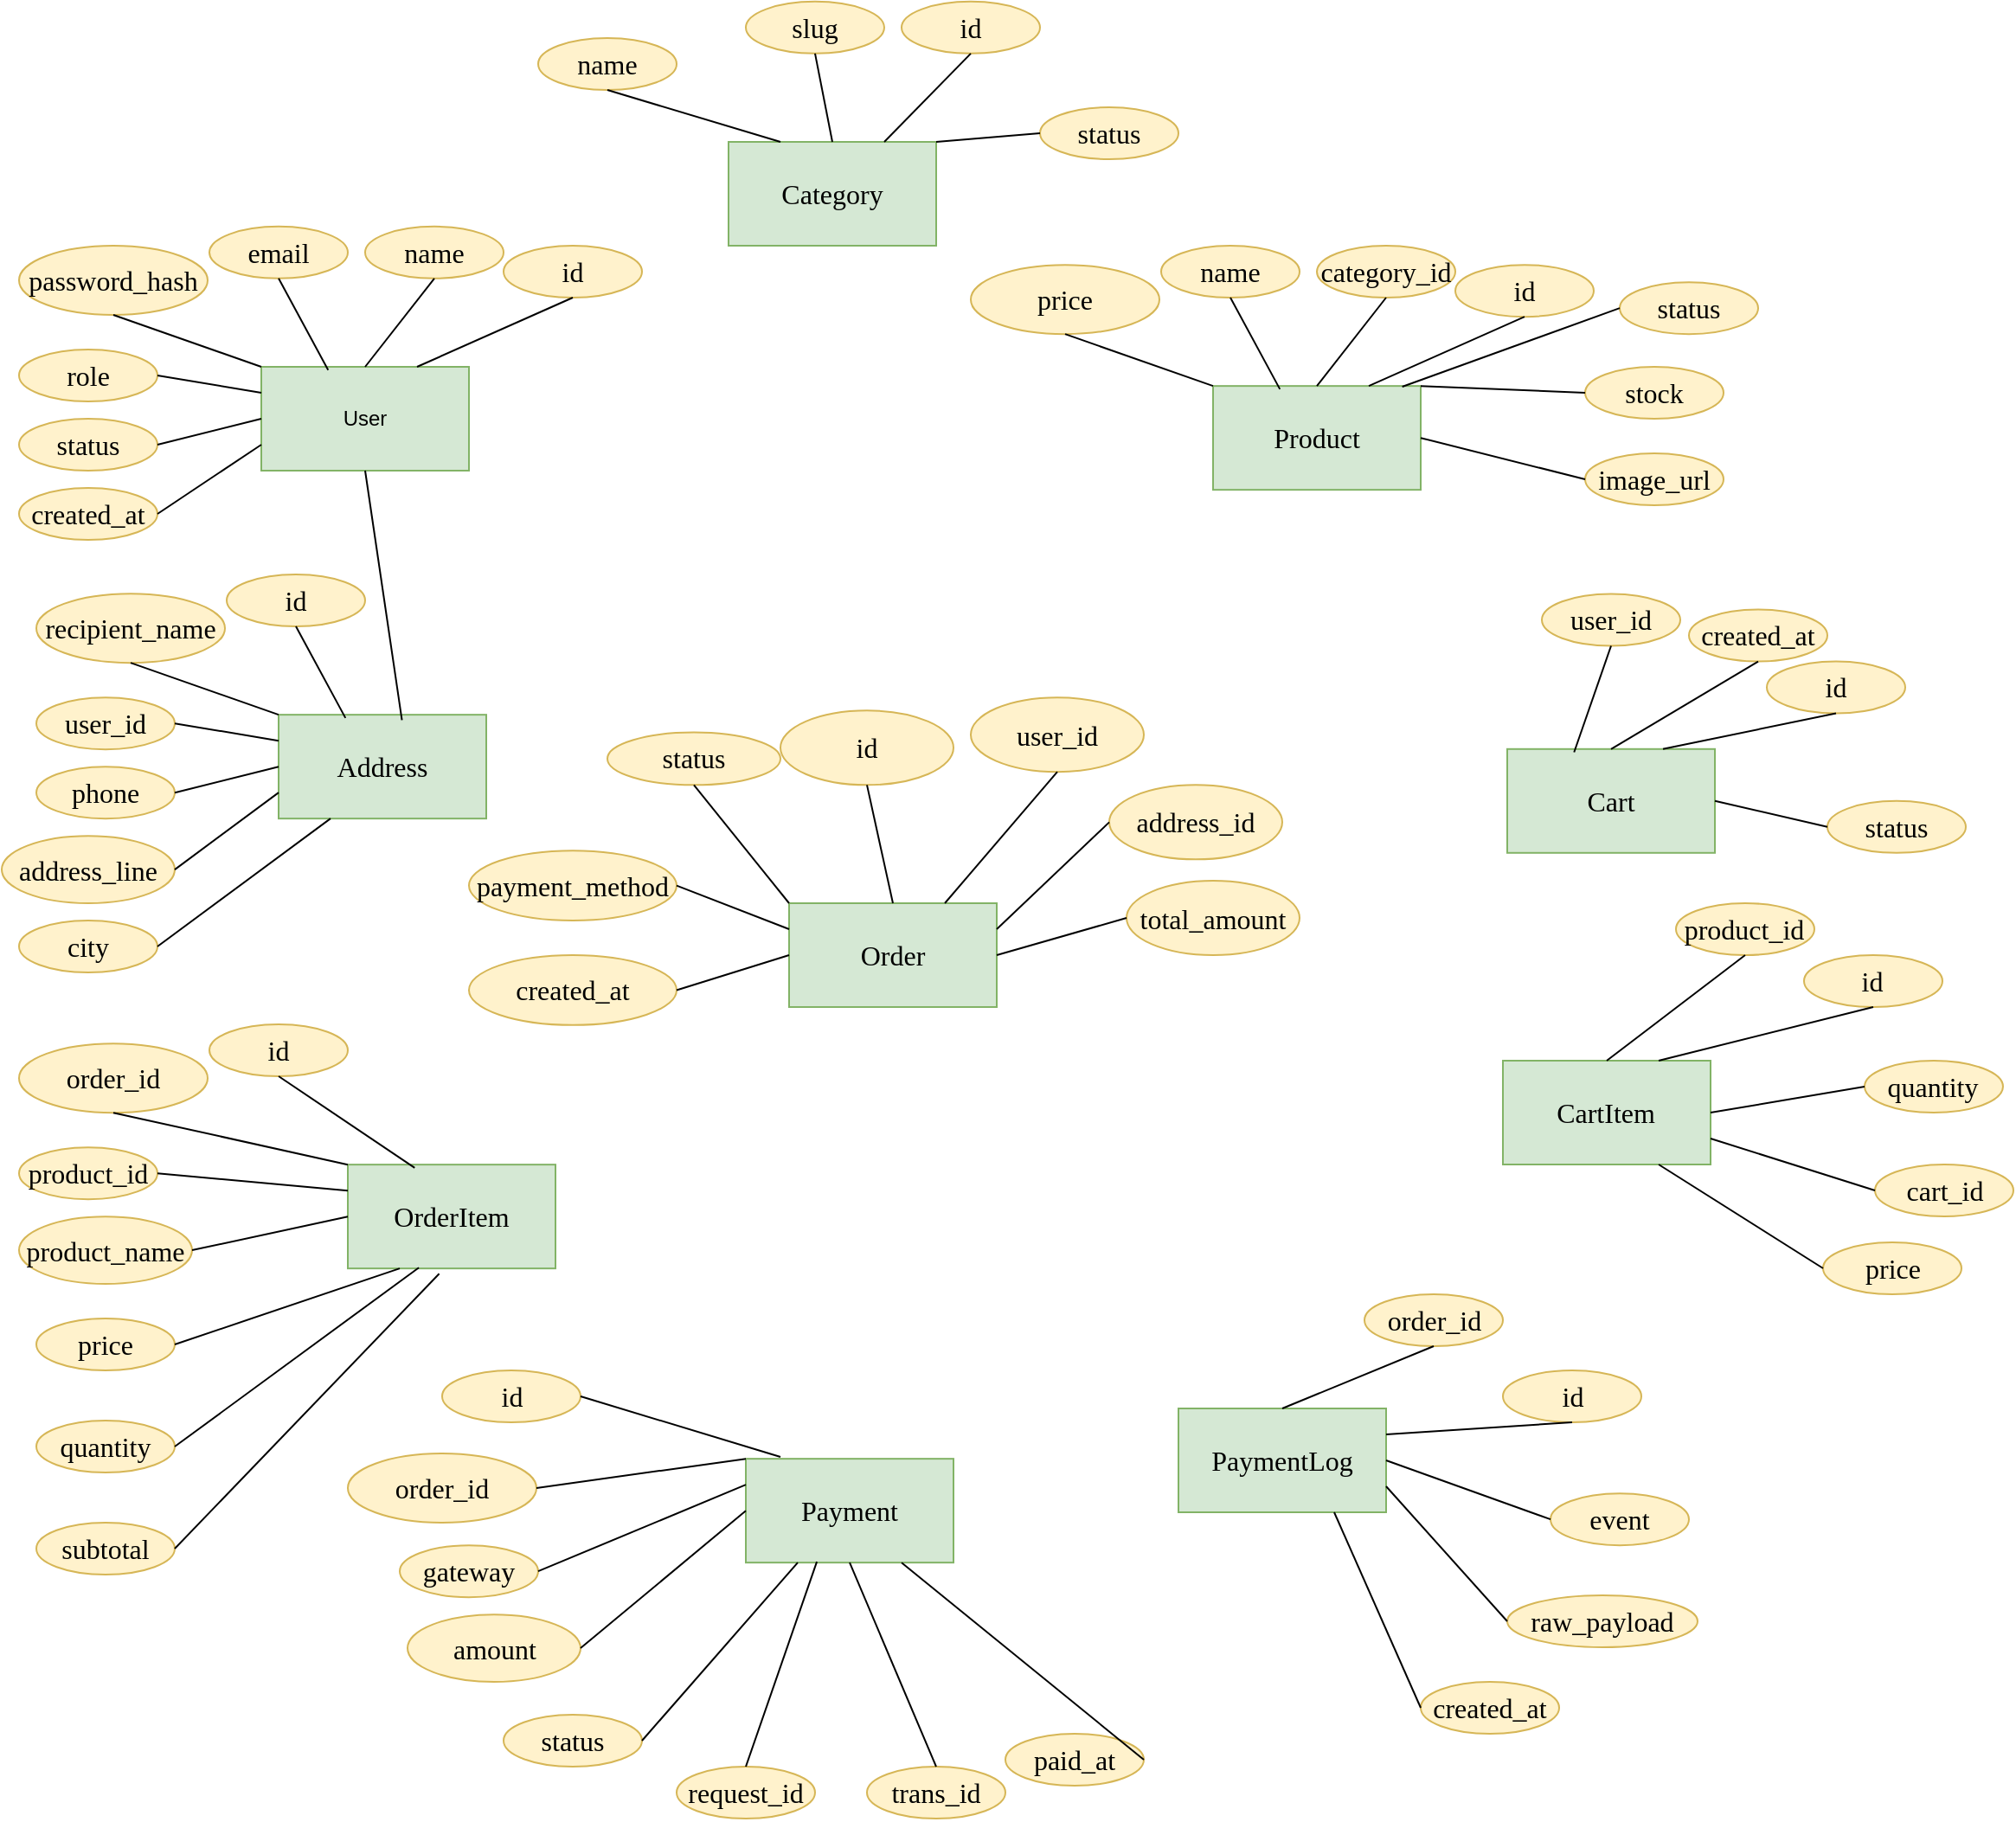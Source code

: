 <mxfile version="28.1.1">
  <diagram name="Page-1" id="9dtw_YVFc1t5sriNN40-">
    <mxGraphModel dx="1060" dy="2503" grid="1" gridSize="10" guides="1" tooltips="1" connect="1" arrows="1" fold="1" page="1" pageScale="1" pageWidth="850" pageHeight="1100" math="0" shadow="0">
      <root>
        <mxCell id="0" />
        <mxCell id="1" parent="0" />
        <mxCell id="C-UwI_2ZO8aWPsouuYlW-19" value="&lt;span style=&quot;caret-color: rgb(0, 0, 0); color: rgb(0, 0, 0); font-family: -webkit-standard; font-size: medium; font-style: normal; font-variant-caps: normal; font-weight: 400; letter-spacing: normal; orphans: auto; text-align: start; text-indent: 0px; text-transform: none; white-space: normal; widows: auto; word-spacing: 0px; -webkit-text-stroke-width: 0px; text-decoration: none; display: inline !important; float: none;&quot;&gt;id&lt;/span&gt;" style="ellipse;whiteSpace=wrap;html=1;strokeColor=#d6b656;align=center;verticalAlign=middle;fontFamily=Helvetica;fontSize=12;fontStyle=0;horizontal=1;fillColor=#fff2cc;" vertex="1" parent="1">
          <mxGeometry x="290" y="70" width="80" height="30" as="geometry" />
        </mxCell>
        <mxCell id="C-UwI_2ZO8aWPsouuYlW-20" value="User" style="rounded=0;whiteSpace=wrap;html=1;strokeColor=#82b366;align=center;verticalAlign=middle;fontFamily=Helvetica;fontSize=12;fontStyle=0;horizontal=1;fillColor=#d5e8d4;" vertex="1" parent="1">
          <mxGeometry x="150" y="140" width="120" height="60" as="geometry" />
        </mxCell>
        <mxCell id="C-UwI_2ZO8aWPsouuYlW-31" value="" style="endArrow=none;html=1;rounded=0;fontFamily=Helvetica;fontSize=12;fontColor=default;fontStyle=0;horizontal=1;entryX=0.5;entryY=1;entryDx=0;entryDy=0;exitX=0.75;exitY=0;exitDx=0;exitDy=0;" edge="1" parent="1" source="C-UwI_2ZO8aWPsouuYlW-20" target="C-UwI_2ZO8aWPsouuYlW-19">
          <mxGeometry width="50" height="50" relative="1" as="geometry">
            <mxPoint x="320" y="300" as="sourcePoint" />
            <mxPoint x="370" y="250" as="targetPoint" />
          </mxGeometry>
        </mxCell>
        <mxCell id="C-UwI_2ZO8aWPsouuYlW-32" value="&lt;span style=&quot;caret-color: rgb(0, 0, 0); font-family: -webkit-standard; font-size: medium; text-align: start;&quot;&gt;name&lt;/span&gt;" style="ellipse;whiteSpace=wrap;html=1;strokeColor=#d6b656;align=center;verticalAlign=middle;fontFamily=Helvetica;fontSize=12;fontStyle=0;horizontal=1;fillColor=#fff2cc;" vertex="1" parent="1">
          <mxGeometry x="210" y="58.92" width="80" height="30" as="geometry" />
        </mxCell>
        <mxCell id="C-UwI_2ZO8aWPsouuYlW-33" value="" style="endArrow=none;html=1;rounded=0;fontFamily=Helvetica;fontSize=12;fontColor=default;fontStyle=0;horizontal=1;entryX=0.5;entryY=1;entryDx=0;entryDy=0;exitX=0.5;exitY=0;exitDx=0;exitDy=0;" edge="1" parent="1" target="C-UwI_2ZO8aWPsouuYlW-32" source="C-UwI_2ZO8aWPsouuYlW-20">
          <mxGeometry width="50" height="50" relative="1" as="geometry">
            <mxPoint x="232.48" y="130.0" as="sourcePoint" />
            <mxPoint x="290" y="238.92" as="targetPoint" />
          </mxGeometry>
        </mxCell>
        <mxCell id="C-UwI_2ZO8aWPsouuYlW-34" value="&lt;span style=&quot;caret-color: rgb(0, 0, 0); font-family: -webkit-standard; font-size: medium; text-align: start;&quot;&gt;email&lt;/span&gt;" style="ellipse;whiteSpace=wrap;html=1;strokeColor=#d6b656;align=center;verticalAlign=middle;fontFamily=Helvetica;fontSize=12;fontStyle=0;horizontal=1;fillColor=#fff2cc;" vertex="1" parent="1">
          <mxGeometry x="120" y="58.92" width="80" height="30" as="geometry" />
        </mxCell>
        <mxCell id="C-UwI_2ZO8aWPsouuYlW-35" value="" style="endArrow=none;html=1;rounded=0;fontFamily=Helvetica;fontSize=12;fontColor=default;fontStyle=0;horizontal=1;entryX=0.5;entryY=1;entryDx=0;entryDy=0;exitX=0.322;exitY=0.031;exitDx=0;exitDy=0;exitPerimeter=0;" edge="1" parent="1" target="C-UwI_2ZO8aWPsouuYlW-34" source="C-UwI_2ZO8aWPsouuYlW-20">
          <mxGeometry width="50" height="50" relative="1" as="geometry">
            <mxPoint x="190.92" y="134.14" as="sourcePoint" />
            <mxPoint x="200" y="238.92" as="targetPoint" />
          </mxGeometry>
        </mxCell>
        <mxCell id="C-UwI_2ZO8aWPsouuYlW-36" value="&lt;span style=&quot;caret-color: rgb(0, 0, 0); font-family: -webkit-standard; font-size: medium; text-align: start;&quot;&gt;password_hash&lt;/span&gt;" style="ellipse;whiteSpace=wrap;html=1;strokeColor=#d6b656;align=center;verticalAlign=middle;fontFamily=Helvetica;fontSize=12;fontStyle=0;horizontal=1;fillColor=#fff2cc;" vertex="1" parent="1">
          <mxGeometry x="10" y="70" width="109" height="40" as="geometry" />
        </mxCell>
        <mxCell id="C-UwI_2ZO8aWPsouuYlW-37" value="" style="endArrow=none;html=1;rounded=0;fontFamily=Helvetica;fontSize=12;fontColor=default;fontStyle=0;horizontal=1;entryX=0.5;entryY=1;entryDx=0;entryDy=0;exitX=0;exitY=0;exitDx=0;exitDy=0;" edge="1" parent="1" target="C-UwI_2ZO8aWPsouuYlW-36" source="C-UwI_2ZO8aWPsouuYlW-20">
          <mxGeometry width="50" height="50" relative="1" as="geometry">
            <mxPoint x="159.0" y="130" as="sourcePoint" />
            <mxPoint x="120" y="250" as="targetPoint" />
          </mxGeometry>
        </mxCell>
        <mxCell id="C-UwI_2ZO8aWPsouuYlW-38" value="&lt;span style=&quot;caret-color: rgb(0, 0, 0); font-family: -webkit-standard; font-size: medium; text-align: start;&quot;&gt;role&lt;/span&gt;" style="ellipse;whiteSpace=wrap;html=1;strokeColor=#d6b656;align=center;verticalAlign=middle;fontFamily=Helvetica;fontSize=12;fontStyle=0;horizontal=1;fillColor=#fff2cc;" vertex="1" parent="1">
          <mxGeometry x="10" y="130" width="80" height="30" as="geometry" />
        </mxCell>
        <mxCell id="C-UwI_2ZO8aWPsouuYlW-39" value="" style="endArrow=none;html=1;rounded=0;fontFamily=Helvetica;fontSize=12;fontColor=default;fontStyle=0;horizontal=1;entryX=1;entryY=0.5;entryDx=0;entryDy=0;exitX=0;exitY=0.25;exitDx=0;exitDy=0;" edge="1" parent="1" source="C-UwI_2ZO8aWPsouuYlW-20" target="C-UwI_2ZO8aWPsouuYlW-38">
          <mxGeometry width="50" height="50" relative="1" as="geometry">
            <mxPoint x="239" y="163" as="sourcePoint" />
            <mxPoint x="190" y="120" as="targetPoint" />
          </mxGeometry>
        </mxCell>
        <mxCell id="C-UwI_2ZO8aWPsouuYlW-40" value="&lt;span style=&quot;caret-color: rgb(0, 0, 0); font-family: -webkit-standard; font-size: medium; text-align: start;&quot;&gt;status&lt;/span&gt;" style="ellipse;whiteSpace=wrap;html=1;strokeColor=#d6b656;align=center;verticalAlign=middle;fontFamily=Helvetica;fontSize=12;fontStyle=0;horizontal=1;fillColor=#fff2cc;" vertex="1" parent="1">
          <mxGeometry x="10" y="170" width="80" height="30" as="geometry" />
        </mxCell>
        <mxCell id="C-UwI_2ZO8aWPsouuYlW-41" value="" style="endArrow=none;html=1;rounded=0;fontFamily=Helvetica;fontSize=12;fontColor=default;fontStyle=0;horizontal=1;entryX=1;entryY=0.5;entryDx=0;entryDy=0;exitX=0;exitY=0.5;exitDx=0;exitDy=0;" edge="1" parent="1" target="C-UwI_2ZO8aWPsouuYlW-40" source="C-UwI_2ZO8aWPsouuYlW-20">
          <mxGeometry width="50" height="50" relative="1" as="geometry">
            <mxPoint x="170" y="185" as="sourcePoint" />
            <mxPoint x="190" y="160" as="targetPoint" />
          </mxGeometry>
        </mxCell>
        <mxCell id="C-UwI_2ZO8aWPsouuYlW-42" value="&lt;span style=&quot;caret-color: rgb(0, 0, 0); font-family: -webkit-standard; font-size: medium; text-align: start;&quot;&gt;created_at&lt;/span&gt;" style="ellipse;whiteSpace=wrap;html=1;strokeColor=#d6b656;align=center;verticalAlign=middle;fontFamily=Helvetica;fontSize=12;fontStyle=0;horizontal=1;fillColor=#fff2cc;" vertex="1" parent="1">
          <mxGeometry x="10" y="210" width="80" height="30" as="geometry" />
        </mxCell>
        <mxCell id="C-UwI_2ZO8aWPsouuYlW-43" value="" style="endArrow=none;html=1;rounded=0;fontFamily=Helvetica;fontSize=12;fontColor=default;fontStyle=0;horizontal=1;entryX=1;entryY=0.5;entryDx=0;entryDy=0;exitX=0;exitY=0.75;exitDx=0;exitDy=0;" edge="1" parent="1" target="C-UwI_2ZO8aWPsouuYlW-42" source="C-UwI_2ZO8aWPsouuYlW-20">
          <mxGeometry width="50" height="50" relative="1" as="geometry">
            <mxPoint x="180" y="210" as="sourcePoint" />
            <mxPoint x="200" y="210" as="targetPoint" />
          </mxGeometry>
        </mxCell>
        <mxCell id="C-UwI_2ZO8aWPsouuYlW-44" value="&lt;span style=&quot;caret-color: rgb(0, 0, 0); color: rgb(0, 0, 0); font-family: -webkit-standard; font-size: medium; font-style: normal; font-variant-caps: normal; font-weight: 400; letter-spacing: normal; orphans: auto; text-align: start; text-indent: 0px; text-transform: none; white-space: normal; widows: auto; word-spacing: 0px; -webkit-text-stroke-width: 0px; text-decoration: none; display: inline !important; float: none;&quot;&gt;id&lt;/span&gt;" style="ellipse;whiteSpace=wrap;html=1;strokeColor=#d6b656;align=center;verticalAlign=middle;fontFamily=Helvetica;fontSize=12;fontStyle=0;horizontal=1;fillColor=#fff2cc;" vertex="1" parent="1">
          <mxGeometry x="840" y="81.08" width="80" height="30" as="geometry" />
        </mxCell>
        <mxCell id="C-UwI_2ZO8aWPsouuYlW-45" value="&lt;span style=&quot;caret-color: rgb(0, 0, 0); font-family: -webkit-standard; font-size: medium; text-align: start;&quot;&gt;Product&lt;/span&gt;" style="rounded=0;whiteSpace=wrap;html=1;strokeColor=#82b366;align=center;verticalAlign=middle;fontFamily=Helvetica;fontSize=12;fontStyle=0;horizontal=1;fillColor=#d5e8d4;" vertex="1" parent="1">
          <mxGeometry x="700" y="151.08" width="120" height="60" as="geometry" />
        </mxCell>
        <mxCell id="C-UwI_2ZO8aWPsouuYlW-46" value="" style="endArrow=none;html=1;rounded=0;fontFamily=Helvetica;fontSize=12;fontColor=default;fontStyle=0;horizontal=1;entryX=0.5;entryY=1;entryDx=0;entryDy=0;exitX=0.75;exitY=0;exitDx=0;exitDy=0;" edge="1" parent="1" source="C-UwI_2ZO8aWPsouuYlW-45" target="C-UwI_2ZO8aWPsouuYlW-44">
          <mxGeometry width="50" height="50" relative="1" as="geometry">
            <mxPoint x="870" y="311.08" as="sourcePoint" />
            <mxPoint x="920" y="261.08" as="targetPoint" />
          </mxGeometry>
        </mxCell>
        <mxCell id="C-UwI_2ZO8aWPsouuYlW-47" value="&lt;span style=&quot;caret-color: rgb(0, 0, 0); font-family: -webkit-standard; font-size: medium; text-align: start;&quot;&gt;category_id&lt;/span&gt;" style="ellipse;whiteSpace=wrap;html=1;strokeColor=#d6b656;align=center;verticalAlign=middle;fontFamily=Helvetica;fontSize=12;fontStyle=0;horizontal=1;fillColor=#fff2cc;" vertex="1" parent="1">
          <mxGeometry x="760" y="70" width="80" height="30" as="geometry" />
        </mxCell>
        <mxCell id="C-UwI_2ZO8aWPsouuYlW-48" value="" style="endArrow=none;html=1;rounded=0;fontFamily=Helvetica;fontSize=12;fontColor=default;fontStyle=0;horizontal=1;entryX=0.5;entryY=1;entryDx=0;entryDy=0;exitX=0.5;exitY=0;exitDx=0;exitDy=0;" edge="1" parent="1" source="C-UwI_2ZO8aWPsouuYlW-45" target="C-UwI_2ZO8aWPsouuYlW-47">
          <mxGeometry width="50" height="50" relative="1" as="geometry">
            <mxPoint x="782.48" y="141.08" as="sourcePoint" />
            <mxPoint x="840" y="250" as="targetPoint" />
          </mxGeometry>
        </mxCell>
        <mxCell id="C-UwI_2ZO8aWPsouuYlW-49" value="&lt;span style=&quot;caret-color: rgb(0, 0, 0); font-family: -webkit-standard; font-size: medium; text-align: start;&quot;&gt;name&lt;/span&gt;" style="ellipse;whiteSpace=wrap;html=1;strokeColor=#d6b656;align=center;verticalAlign=middle;fontFamily=Helvetica;fontSize=12;fontStyle=0;horizontal=1;fillColor=#fff2cc;" vertex="1" parent="1">
          <mxGeometry x="670" y="70" width="80" height="30" as="geometry" />
        </mxCell>
        <mxCell id="C-UwI_2ZO8aWPsouuYlW-50" value="" style="endArrow=none;html=1;rounded=0;fontFamily=Helvetica;fontSize=12;fontColor=default;fontStyle=0;horizontal=1;entryX=0.5;entryY=1;entryDx=0;entryDy=0;exitX=0.322;exitY=0.031;exitDx=0;exitDy=0;exitPerimeter=0;" edge="1" parent="1" source="C-UwI_2ZO8aWPsouuYlW-45" target="C-UwI_2ZO8aWPsouuYlW-49">
          <mxGeometry width="50" height="50" relative="1" as="geometry">
            <mxPoint x="740.92" y="145.22" as="sourcePoint" />
            <mxPoint x="750" y="250" as="targetPoint" />
          </mxGeometry>
        </mxCell>
        <mxCell id="C-UwI_2ZO8aWPsouuYlW-51" value="&lt;span style=&quot;caret-color: rgb(0, 0, 0); font-family: -webkit-standard; font-size: medium; text-align: start;&quot;&gt;price&lt;/span&gt;" style="ellipse;whiteSpace=wrap;html=1;strokeColor=#d6b656;align=center;verticalAlign=middle;fontFamily=Helvetica;fontSize=12;fontStyle=0;horizontal=1;fillColor=#fff2cc;" vertex="1" parent="1">
          <mxGeometry x="560" y="81.08" width="109" height="40" as="geometry" />
        </mxCell>
        <mxCell id="C-UwI_2ZO8aWPsouuYlW-52" value="" style="endArrow=none;html=1;rounded=0;fontFamily=Helvetica;fontSize=12;fontColor=default;fontStyle=0;horizontal=1;entryX=0.5;entryY=1;entryDx=0;entryDy=0;exitX=0;exitY=0;exitDx=0;exitDy=0;" edge="1" parent="1" source="C-UwI_2ZO8aWPsouuYlW-45" target="C-UwI_2ZO8aWPsouuYlW-51">
          <mxGeometry width="50" height="50" relative="1" as="geometry">
            <mxPoint x="709" y="141.08" as="sourcePoint" />
            <mxPoint x="670" y="261.08" as="targetPoint" />
          </mxGeometry>
        </mxCell>
        <mxCell id="C-UwI_2ZO8aWPsouuYlW-60" value="&lt;span style=&quot;caret-color: rgb(0, 0, 0); font-family: -webkit-standard; font-size: medium; text-align: start;&quot;&gt;Address&lt;/span&gt;" style="rounded=0;whiteSpace=wrap;html=1;strokeColor=#82b366;align=center;verticalAlign=middle;fontFamily=Helvetica;fontSize=12;fontStyle=0;horizontal=1;fillColor=#d5e8d4;" vertex="1" parent="1">
          <mxGeometry x="160" y="341.08" width="120" height="60" as="geometry" />
        </mxCell>
        <mxCell id="C-UwI_2ZO8aWPsouuYlW-64" value="&lt;span style=&quot;caret-color: rgb(0, 0, 0); font-family: -webkit-standard; font-size: medium; text-align: start;&quot;&gt;id&lt;/span&gt;" style="ellipse;whiteSpace=wrap;html=1;strokeColor=#d6b656;align=center;verticalAlign=middle;fontFamily=Helvetica;fontSize=12;fontStyle=0;horizontal=1;fillColor=#fff2cc;" vertex="1" parent="1">
          <mxGeometry x="130" y="260" width="80" height="30" as="geometry" />
        </mxCell>
        <mxCell id="C-UwI_2ZO8aWPsouuYlW-65" value="" style="endArrow=none;html=1;rounded=0;fontFamily=Helvetica;fontSize=12;fontColor=default;fontStyle=0;horizontal=1;entryX=0.5;entryY=1;entryDx=0;entryDy=0;exitX=0.322;exitY=0.031;exitDx=0;exitDy=0;exitPerimeter=0;" edge="1" parent="1" source="C-UwI_2ZO8aWPsouuYlW-60" target="C-UwI_2ZO8aWPsouuYlW-64">
          <mxGeometry width="50" height="50" relative="1" as="geometry">
            <mxPoint x="200.92" y="335.22" as="sourcePoint" />
            <mxPoint x="210" y="440" as="targetPoint" />
          </mxGeometry>
        </mxCell>
        <mxCell id="C-UwI_2ZO8aWPsouuYlW-66" value="&lt;span style=&quot;caret-color: rgb(0, 0, 0); font-family: -webkit-standard; font-size: medium; text-align: start;&quot;&gt;recipient_name&lt;/span&gt;" style="ellipse;whiteSpace=wrap;html=1;strokeColor=#d6b656;align=center;verticalAlign=middle;fontFamily=Helvetica;fontSize=12;fontStyle=0;horizontal=1;fillColor=#fff2cc;" vertex="1" parent="1">
          <mxGeometry x="20" y="271.08" width="109" height="40" as="geometry" />
        </mxCell>
        <mxCell id="C-UwI_2ZO8aWPsouuYlW-67" value="" style="endArrow=none;html=1;rounded=0;fontFamily=Helvetica;fontSize=12;fontColor=default;fontStyle=0;horizontal=1;entryX=0.5;entryY=1;entryDx=0;entryDy=0;exitX=0;exitY=0;exitDx=0;exitDy=0;" edge="1" parent="1" source="C-UwI_2ZO8aWPsouuYlW-60" target="C-UwI_2ZO8aWPsouuYlW-66">
          <mxGeometry width="50" height="50" relative="1" as="geometry">
            <mxPoint x="169.0" y="331.08" as="sourcePoint" />
            <mxPoint x="130" y="451.08" as="targetPoint" />
          </mxGeometry>
        </mxCell>
        <mxCell id="C-UwI_2ZO8aWPsouuYlW-68" value="&lt;span style=&quot;caret-color: rgb(0, 0, 0); font-family: -webkit-standard; font-size: medium; text-align: start;&quot;&gt;user_id&lt;/span&gt;" style="ellipse;whiteSpace=wrap;html=1;strokeColor=#d6b656;align=center;verticalAlign=middle;fontFamily=Helvetica;fontSize=12;fontStyle=0;horizontal=1;fillColor=#fff2cc;" vertex="1" parent="1">
          <mxGeometry x="20" y="331.08" width="80" height="30" as="geometry" />
        </mxCell>
        <mxCell id="C-UwI_2ZO8aWPsouuYlW-69" value="" style="endArrow=none;html=1;rounded=0;fontFamily=Helvetica;fontSize=12;fontColor=default;fontStyle=0;horizontal=1;entryX=1;entryY=0.5;entryDx=0;entryDy=0;exitX=0;exitY=0.25;exitDx=0;exitDy=0;" edge="1" parent="1" source="C-UwI_2ZO8aWPsouuYlW-60" target="C-UwI_2ZO8aWPsouuYlW-68">
          <mxGeometry width="50" height="50" relative="1" as="geometry">
            <mxPoint x="249" y="364.08" as="sourcePoint" />
            <mxPoint x="200" y="321.08" as="targetPoint" />
          </mxGeometry>
        </mxCell>
        <mxCell id="C-UwI_2ZO8aWPsouuYlW-70" value="&lt;span style=&quot;caret-color: rgb(0, 0, 0); font-family: -webkit-standard; font-size: medium; text-align: start;&quot;&gt;phone&lt;/span&gt;" style="ellipse;whiteSpace=wrap;html=1;strokeColor=#d6b656;align=center;verticalAlign=middle;fontFamily=Helvetica;fontSize=12;fontStyle=0;horizontal=1;fillColor=#fff2cc;" vertex="1" parent="1">
          <mxGeometry x="20" y="371.08" width="80" height="30" as="geometry" />
        </mxCell>
        <mxCell id="C-UwI_2ZO8aWPsouuYlW-71" value="" style="endArrow=none;html=1;rounded=0;fontFamily=Helvetica;fontSize=12;fontColor=default;fontStyle=0;horizontal=1;entryX=1;entryY=0.5;entryDx=0;entryDy=0;exitX=0;exitY=0.5;exitDx=0;exitDy=0;" edge="1" parent="1" source="C-UwI_2ZO8aWPsouuYlW-60" target="C-UwI_2ZO8aWPsouuYlW-70">
          <mxGeometry width="50" height="50" relative="1" as="geometry">
            <mxPoint x="180" y="386.08" as="sourcePoint" />
            <mxPoint x="200" y="361.08" as="targetPoint" />
          </mxGeometry>
        </mxCell>
        <mxCell id="C-UwI_2ZO8aWPsouuYlW-72" value="&lt;span style=&quot;caret-color: rgb(0, 0, 0); font-family: -webkit-standard; font-size: medium; text-align: start;&quot;&gt;address_line&lt;/span&gt;" style="ellipse;whiteSpace=wrap;html=1;strokeColor=#d6b656;align=center;verticalAlign=middle;fontFamily=Helvetica;fontSize=12;fontStyle=0;horizontal=1;fillColor=#fff2cc;" vertex="1" parent="1">
          <mxGeometry y="411.08" width="100" height="38.92" as="geometry" />
        </mxCell>
        <mxCell id="C-UwI_2ZO8aWPsouuYlW-73" value="" style="endArrow=none;html=1;rounded=0;fontFamily=Helvetica;fontSize=12;fontColor=default;fontStyle=0;horizontal=1;entryX=1;entryY=0.5;entryDx=0;entryDy=0;exitX=0;exitY=0.75;exitDx=0;exitDy=0;" edge="1" parent="1" source="C-UwI_2ZO8aWPsouuYlW-60" target="C-UwI_2ZO8aWPsouuYlW-72">
          <mxGeometry width="50" height="50" relative="1" as="geometry">
            <mxPoint x="190" y="411.08" as="sourcePoint" />
            <mxPoint x="210" y="411.08" as="targetPoint" />
          </mxGeometry>
        </mxCell>
        <mxCell id="C-UwI_2ZO8aWPsouuYlW-74" value="&lt;span style=&quot;caret-color: rgb(0, 0, 0); font-family: -webkit-standard; font-size: medium; text-align: start;&quot;&gt;city&lt;/span&gt;" style="ellipse;whiteSpace=wrap;html=1;strokeColor=#d6b656;align=center;verticalAlign=middle;fontFamily=Helvetica;fontSize=12;fontStyle=0;horizontal=1;fillColor=#fff2cc;" vertex="1" parent="1">
          <mxGeometry x="10" y="460" width="80" height="30" as="geometry" />
        </mxCell>
        <mxCell id="C-UwI_2ZO8aWPsouuYlW-75" value="" style="endArrow=none;html=1;rounded=0;fontFamily=Helvetica;fontSize=12;fontColor=default;fontStyle=0;horizontal=1;entryX=1;entryY=0.5;entryDx=0;entryDy=0;exitX=0.25;exitY=1;exitDx=0;exitDy=0;" edge="1" parent="1" target="C-UwI_2ZO8aWPsouuYlW-74" source="C-UwI_2ZO8aWPsouuYlW-60">
          <mxGeometry width="50" height="50" relative="1" as="geometry">
            <mxPoint x="150" y="459.92" as="sourcePoint" />
            <mxPoint x="190" y="450" as="targetPoint" />
          </mxGeometry>
        </mxCell>
        <mxCell id="C-UwI_2ZO8aWPsouuYlW-76" value="" style="endArrow=none;html=1;rounded=0;fontFamily=Helvetica;fontSize=12;fontColor=default;fontStyle=0;horizontal=1;entryX=0.5;entryY=1;entryDx=0;entryDy=0;exitX=0.594;exitY=0.051;exitDx=0;exitDy=0;exitPerimeter=0;" edge="1" parent="1" source="C-UwI_2ZO8aWPsouuYlW-60" target="C-UwI_2ZO8aWPsouuYlW-20">
          <mxGeometry width="50" height="50" relative="1" as="geometry">
            <mxPoint x="320" y="460" as="sourcePoint" />
            <mxPoint x="370" y="410" as="targetPoint" />
          </mxGeometry>
        </mxCell>
        <mxCell id="C-UwI_2ZO8aWPsouuYlW-79" value="&lt;span style=&quot;caret-color: rgb(0, 0, 0); font-family: -webkit-standard; font-size: medium; text-align: start;&quot;&gt;stock&lt;/span&gt;" style="ellipse;whiteSpace=wrap;html=1;strokeColor=#d6b656;align=center;verticalAlign=middle;fontFamily=Helvetica;fontSize=12;fontStyle=0;horizontal=1;fillColor=#fff2cc;" vertex="1" parent="1">
          <mxGeometry x="915" y="140" width="80" height="30" as="geometry" />
        </mxCell>
        <mxCell id="C-UwI_2ZO8aWPsouuYlW-80" value="" style="endArrow=none;html=1;rounded=0;fontFamily=Helvetica;fontSize=12;fontColor=default;fontStyle=0;horizontal=1;exitX=1;exitY=0;exitDx=0;exitDy=0;" edge="1" parent="1" source="C-UwI_2ZO8aWPsouuYlW-45">
          <mxGeometry width="50" height="50" relative="1" as="geometry">
            <mxPoint x="1035" y="214.92" as="sourcePoint" />
            <mxPoint x="915" y="155" as="targetPoint" />
          </mxGeometry>
        </mxCell>
        <mxCell id="C-UwI_2ZO8aWPsouuYlW-81" value="&lt;span style=&quot;caret-color: rgb(0, 0, 0); font-family: -webkit-standard; font-size: medium; text-align: start;&quot;&gt;image_url&lt;/span&gt;" style="ellipse;whiteSpace=wrap;html=1;strokeColor=#d6b656;align=center;verticalAlign=middle;fontFamily=Helvetica;fontSize=12;fontStyle=0;horizontal=1;fillColor=#fff2cc;" vertex="1" parent="1">
          <mxGeometry x="915" y="190" width="80" height="30" as="geometry" />
        </mxCell>
        <mxCell id="C-UwI_2ZO8aWPsouuYlW-82" value="" style="endArrow=none;html=1;rounded=0;fontFamily=Helvetica;fontSize=12;fontColor=default;fontStyle=0;horizontal=1;entryX=0;entryY=0.5;entryDx=0;entryDy=0;exitX=1;exitY=0.5;exitDx=0;exitDy=0;" edge="1" parent="1" target="C-UwI_2ZO8aWPsouuYlW-81" source="C-UwI_2ZO8aWPsouuYlW-45">
          <mxGeometry width="50" height="50" relative="1" as="geometry">
            <mxPoint x="1035" y="229.92" as="sourcePoint" />
            <mxPoint x="1075" y="220" as="targetPoint" />
          </mxGeometry>
        </mxCell>
        <mxCell id="C-UwI_2ZO8aWPsouuYlW-83" value="&lt;span style=&quot;caret-color: rgb(0, 0, 0); font-family: -webkit-standard; font-size: medium; text-align: start;&quot;&gt;status&lt;/span&gt;" style="ellipse;whiteSpace=wrap;html=1;strokeColor=#d6b656;align=center;verticalAlign=middle;fontFamily=Helvetica;fontSize=12;fontStyle=0;horizontal=1;fillColor=#fff2cc;" vertex="1" parent="1">
          <mxGeometry x="935" y="91.08" width="80" height="30" as="geometry" />
        </mxCell>
        <mxCell id="C-UwI_2ZO8aWPsouuYlW-84" value="" style="endArrow=none;html=1;rounded=0;fontFamily=Helvetica;fontSize=12;fontColor=default;fontStyle=0;horizontal=1;entryX=0;entryY=0.5;entryDx=0;entryDy=0;exitX=0.911;exitY=0.007;exitDx=0;exitDy=0;exitPerimeter=0;" edge="1" parent="1" target="C-UwI_2ZO8aWPsouuYlW-83" source="C-UwI_2ZO8aWPsouuYlW-45">
          <mxGeometry width="50" height="50" relative="1" as="geometry">
            <mxPoint x="1035" y="244.92" as="sourcePoint" />
            <mxPoint x="1085" y="270" as="targetPoint" />
          </mxGeometry>
        </mxCell>
        <mxCell id="C-UwI_2ZO8aWPsouuYlW-85" value="&lt;span style=&quot;caret-color: rgb(0, 0, 0); color: rgb(0, 0, 0); font-family: -webkit-standard; font-size: medium; font-style: normal; font-variant-caps: normal; font-weight: 400; letter-spacing: normal; orphans: auto; text-align: start; text-indent: 0px; text-transform: none; white-space: normal; widows: auto; word-spacing: 0px; -webkit-text-stroke-width: 0px; text-decoration: none; display: inline !important; float: none;&quot;&gt;id&lt;/span&gt;" style="ellipse;whiteSpace=wrap;html=1;strokeColor=#d6b656;align=center;verticalAlign=middle;fontFamily=Helvetica;fontSize=12;fontStyle=0;horizontal=1;fillColor=#fff2cc;" vertex="1" parent="1">
          <mxGeometry x="520" y="-71.08" width="80" height="30" as="geometry" />
        </mxCell>
        <mxCell id="C-UwI_2ZO8aWPsouuYlW-86" value="&lt;span style=&quot;caret-color: rgb(0, 0, 0); font-family: -webkit-standard; font-size: medium; text-align: start;&quot;&gt;Category&lt;/span&gt;" style="rounded=0;whiteSpace=wrap;html=1;strokeColor=#82b366;align=center;verticalAlign=middle;fontFamily=Helvetica;fontSize=12;fontStyle=0;horizontal=1;fillColor=#d5e8d4;" vertex="1" parent="1">
          <mxGeometry x="420" y="10" width="120" height="60" as="geometry" />
        </mxCell>
        <mxCell id="C-UwI_2ZO8aWPsouuYlW-87" value="" style="endArrow=none;html=1;rounded=0;fontFamily=Helvetica;fontSize=12;fontColor=default;fontStyle=0;horizontal=1;entryX=0.5;entryY=1;entryDx=0;entryDy=0;exitX=0.75;exitY=0;exitDx=0;exitDy=0;" edge="1" parent="1" source="C-UwI_2ZO8aWPsouuYlW-86" target="C-UwI_2ZO8aWPsouuYlW-85">
          <mxGeometry width="50" height="50" relative="1" as="geometry">
            <mxPoint x="590" y="170.0" as="sourcePoint" />
            <mxPoint x="640" y="120.0" as="targetPoint" />
          </mxGeometry>
        </mxCell>
        <mxCell id="C-UwI_2ZO8aWPsouuYlW-88" value="&lt;span style=&quot;caret-color: rgb(0, 0, 0); font-family: -webkit-standard; font-size: medium; text-align: start;&quot;&gt;slug&lt;/span&gt;" style="ellipse;whiteSpace=wrap;html=1;strokeColor=#d6b656;align=center;verticalAlign=middle;fontFamily=Helvetica;fontSize=12;fontStyle=0;horizontal=1;fillColor=#fff2cc;" vertex="1" parent="1">
          <mxGeometry x="430" y="-71.08" width="80" height="30" as="geometry" />
        </mxCell>
        <mxCell id="C-UwI_2ZO8aWPsouuYlW-89" value="" style="endArrow=none;html=1;rounded=0;fontFamily=Helvetica;fontSize=12;fontColor=default;fontStyle=0;horizontal=1;entryX=0.5;entryY=1;entryDx=0;entryDy=0;exitX=0.5;exitY=0;exitDx=0;exitDy=0;" edge="1" parent="1" source="C-UwI_2ZO8aWPsouuYlW-86" target="C-UwI_2ZO8aWPsouuYlW-88">
          <mxGeometry width="50" height="50" relative="1" as="geometry">
            <mxPoint x="502.48" y="-5.684e-14" as="sourcePoint" />
            <mxPoint x="560" y="108.92" as="targetPoint" />
          </mxGeometry>
        </mxCell>
        <mxCell id="C-UwI_2ZO8aWPsouuYlW-90" value="&lt;span style=&quot;caret-color: rgb(0, 0, 0); font-family: -webkit-standard; font-size: medium; text-align: start;&quot;&gt;name&lt;/span&gt;" style="ellipse;whiteSpace=wrap;html=1;strokeColor=#d6b656;align=center;verticalAlign=middle;fontFamily=Helvetica;fontSize=12;fontStyle=0;horizontal=1;fillColor=#fff2cc;" vertex="1" parent="1">
          <mxGeometry x="310" y="-50.0" width="80" height="30" as="geometry" />
        </mxCell>
        <mxCell id="C-UwI_2ZO8aWPsouuYlW-91" value="" style="endArrow=none;html=1;rounded=0;fontFamily=Helvetica;fontSize=12;fontColor=default;fontStyle=0;horizontal=1;entryX=0.5;entryY=1;entryDx=0;entryDy=0;" edge="1" parent="1" target="C-UwI_2ZO8aWPsouuYlW-90">
          <mxGeometry width="50" height="50" relative="1" as="geometry">
            <mxPoint x="450" y="10" as="sourcePoint" />
            <mxPoint x="470" y="108.92" as="targetPoint" />
          </mxGeometry>
        </mxCell>
        <mxCell id="C-UwI_2ZO8aWPsouuYlW-98" value="&lt;span style=&quot;caret-color: rgb(0, 0, 0); font-family: -webkit-standard; font-size: medium; text-align: start;&quot;&gt;status&lt;/span&gt;" style="ellipse;whiteSpace=wrap;html=1;strokeColor=#d6b656;align=center;verticalAlign=middle;fontFamily=Helvetica;fontSize=12;fontStyle=0;horizontal=1;fillColor=#fff2cc;" vertex="1" parent="1">
          <mxGeometry x="600" y="-10.0" width="80" height="30" as="geometry" />
        </mxCell>
        <mxCell id="C-UwI_2ZO8aWPsouuYlW-99" value="" style="endArrow=none;html=1;rounded=0;fontFamily=Helvetica;fontSize=12;fontColor=default;fontStyle=0;horizontal=1;entryX=0;entryY=0.5;entryDx=0;entryDy=0;" edge="1" parent="1" target="C-UwI_2ZO8aWPsouuYlW-98">
          <mxGeometry width="50" height="50" relative="1" as="geometry">
            <mxPoint x="540" y="10" as="sourcePoint" />
            <mxPoint x="805" y="128.92" as="targetPoint" />
          </mxGeometry>
        </mxCell>
        <mxCell id="C-UwI_2ZO8aWPsouuYlW-104" value="&lt;span style=&quot;caret-color: rgb(0, 0, 0); color: rgb(0, 0, 0); font-family: -webkit-standard; font-size: medium; font-style: normal; font-variant-caps: normal; font-weight: 400; letter-spacing: normal; orphans: auto; text-align: start; text-indent: 0px; text-transform: none; white-space: normal; widows: auto; word-spacing: 0px; -webkit-text-stroke-width: 0px; text-decoration: none; display: inline !important; float: none;&quot;&gt;id&lt;/span&gt;" style="ellipse;whiteSpace=wrap;html=1;strokeColor=#d6b656;align=center;verticalAlign=middle;fontFamily=Helvetica;fontSize=12;fontStyle=0;horizontal=1;fillColor=#fff2cc;" vertex="1" parent="1">
          <mxGeometry x="1020" y="310.26" width="80" height="30" as="geometry" />
        </mxCell>
        <mxCell id="C-UwI_2ZO8aWPsouuYlW-105" value="&lt;span style=&quot;caret-color: rgb(0, 0, 0); font-family: -webkit-standard; font-size: medium; text-align: start;&quot;&gt;Cart&lt;/span&gt;" style="rounded=0;whiteSpace=wrap;html=1;strokeColor=#82b366;align=center;verticalAlign=middle;fontFamily=Helvetica;fontSize=12;fontStyle=0;horizontal=1;fillColor=#d5e8d4;" vertex="1" parent="1">
          <mxGeometry x="870" y="360.9" width="120" height="60" as="geometry" />
        </mxCell>
        <mxCell id="C-UwI_2ZO8aWPsouuYlW-106" value="" style="endArrow=none;html=1;rounded=0;fontFamily=Helvetica;fontSize=12;fontColor=default;fontStyle=0;horizontal=1;entryX=0.5;entryY=1;entryDx=0;entryDy=0;exitX=0.75;exitY=0;exitDx=0;exitDy=0;" edge="1" parent="1" source="C-UwI_2ZO8aWPsouuYlW-105" target="C-UwI_2ZO8aWPsouuYlW-104">
          <mxGeometry width="50" height="50" relative="1" as="geometry">
            <mxPoint x="1007.5" y="521.34" as="sourcePoint" />
            <mxPoint x="1057.5" y="471.34" as="targetPoint" />
          </mxGeometry>
        </mxCell>
        <mxCell id="C-UwI_2ZO8aWPsouuYlW-107" value="&lt;span style=&quot;caret-color: rgb(0, 0, 0); font-family: -webkit-standard; font-size: medium; text-align: start;&quot;&gt;created_at&lt;/span&gt;" style="ellipse;whiteSpace=wrap;html=1;strokeColor=#d6b656;align=center;verticalAlign=middle;fontFamily=Helvetica;fontSize=12;fontStyle=0;horizontal=1;fillColor=#fff2cc;" vertex="1" parent="1">
          <mxGeometry x="975" y="280.26" width="80" height="30" as="geometry" />
        </mxCell>
        <mxCell id="C-UwI_2ZO8aWPsouuYlW-108" value="" style="endArrow=none;html=1;rounded=0;fontFamily=Helvetica;fontSize=12;fontColor=default;fontStyle=0;horizontal=1;entryX=0.5;entryY=1;entryDx=0;entryDy=0;exitX=0.5;exitY=0;exitDx=0;exitDy=0;" edge="1" parent="1" source="C-UwI_2ZO8aWPsouuYlW-105" target="C-UwI_2ZO8aWPsouuYlW-107">
          <mxGeometry width="50" height="50" relative="1" as="geometry">
            <mxPoint x="919.98" y="351.34" as="sourcePoint" />
            <mxPoint x="977.5" y="460.26" as="targetPoint" />
          </mxGeometry>
        </mxCell>
        <mxCell id="C-UwI_2ZO8aWPsouuYlW-109" value="&lt;span style=&quot;caret-color: rgb(0, 0, 0); font-family: -webkit-standard; font-size: medium; text-align: start;&quot;&gt;user_id&lt;/span&gt;" style="ellipse;whiteSpace=wrap;html=1;strokeColor=#d6b656;align=center;verticalAlign=middle;fontFamily=Helvetica;fontSize=12;fontStyle=0;horizontal=1;fillColor=#fff2cc;" vertex="1" parent="1">
          <mxGeometry x="890" y="271.26" width="80" height="30" as="geometry" />
        </mxCell>
        <mxCell id="C-UwI_2ZO8aWPsouuYlW-110" value="" style="endArrow=none;html=1;rounded=0;fontFamily=Helvetica;fontSize=12;fontColor=default;fontStyle=0;horizontal=1;entryX=0.5;entryY=1;entryDx=0;entryDy=0;exitX=0.322;exitY=0.031;exitDx=0;exitDy=0;exitPerimeter=0;" edge="1" parent="1" source="C-UwI_2ZO8aWPsouuYlW-105" target="C-UwI_2ZO8aWPsouuYlW-109">
          <mxGeometry width="50" height="50" relative="1" as="geometry">
            <mxPoint x="878.42" y="355.48" as="sourcePoint" />
            <mxPoint x="887.5" y="460.26" as="targetPoint" />
          </mxGeometry>
        </mxCell>
        <mxCell id="C-UwI_2ZO8aWPsouuYlW-111" value="&lt;span style=&quot;caret-color: rgb(0, 0, 0); font-family: -webkit-standard; font-size: medium; text-align: start;&quot;&gt;status&lt;/span&gt;" style="ellipse;whiteSpace=wrap;html=1;strokeColor=#d6b656;align=center;verticalAlign=middle;fontFamily=Helvetica;fontSize=12;fontStyle=0;horizontal=1;fillColor=#fff2cc;" vertex="1" parent="1">
          <mxGeometry x="1055" y="390.9" width="80" height="30" as="geometry" />
        </mxCell>
        <mxCell id="C-UwI_2ZO8aWPsouuYlW-112" value="" style="endArrow=none;html=1;rounded=0;fontFamily=Helvetica;fontSize=12;fontColor=default;fontStyle=0;horizontal=1;entryX=0;entryY=0.5;entryDx=0;entryDy=0;exitX=1;exitY=0.5;exitDx=0;exitDy=0;" edge="1" parent="1" source="C-UwI_2ZO8aWPsouuYlW-105" target="C-UwI_2ZO8aWPsouuYlW-111">
          <mxGeometry width="50" height="50" relative="1" as="geometry">
            <mxPoint x="1172.5" y="455.18" as="sourcePoint" />
            <mxPoint x="1222.5" y="480.26" as="targetPoint" />
          </mxGeometry>
        </mxCell>
        <mxCell id="C-UwI_2ZO8aWPsouuYlW-114" value="&lt;span style=&quot;caret-color: rgb(0, 0, 0); color: rgb(0, 0, 0); font-family: -webkit-standard; font-size: medium; font-style: normal; font-variant-caps: normal; font-weight: 400; letter-spacing: normal; orphans: auto; text-align: start; text-indent: 0px; text-transform: none; white-space: normal; widows: auto; word-spacing: 0px; -webkit-text-stroke-width: 0px; text-decoration: none; display: inline !important; float: none;&quot;&gt;id&lt;/span&gt;" style="ellipse;whiteSpace=wrap;html=1;strokeColor=#d6b656;align=center;verticalAlign=middle;fontFamily=Helvetica;fontSize=12;fontStyle=0;horizontal=1;fillColor=#fff2cc;" vertex="1" parent="1">
          <mxGeometry x="1041.496" y="480.0" width="80" height="30" as="geometry" />
        </mxCell>
        <mxCell id="C-UwI_2ZO8aWPsouuYlW-115" value="&lt;span style=&quot;caret-color: rgb(0, 0, 0); font-family: -webkit-standard; font-size: medium; text-align: start;&quot;&gt;CartItem&lt;/span&gt;" style="rounded=0;whiteSpace=wrap;html=1;strokeColor=#82b366;align=center;verticalAlign=middle;fontFamily=Helvetica;fontSize=12;fontStyle=0;horizontal=1;fillColor=#d5e8d4;" vertex="1" parent="1">
          <mxGeometry x="867.496" y="541.0" width="120" height="60" as="geometry" />
        </mxCell>
        <mxCell id="C-UwI_2ZO8aWPsouuYlW-116" value="" style="endArrow=none;html=1;rounded=0;fontFamily=Helvetica;fontSize=12;fontColor=default;fontStyle=0;horizontal=1;entryX=0.5;entryY=1;entryDx=0;entryDy=0;exitX=0.75;exitY=0;exitDx=0;exitDy=0;" edge="1" parent="1" source="C-UwI_2ZO8aWPsouuYlW-115" target="C-UwI_2ZO8aWPsouuYlW-114">
          <mxGeometry width="50" height="50" relative="1" as="geometry">
            <mxPoint x="1028.996" y="691.08" as="sourcePoint" />
            <mxPoint x="1078.996" y="641.08" as="targetPoint" />
          </mxGeometry>
        </mxCell>
        <mxCell id="C-UwI_2ZO8aWPsouuYlW-117" value="&lt;span style=&quot;caret-color: rgb(0, 0, 0); font-family: -webkit-standard; font-size: medium; text-align: start;&quot;&gt;product_id&lt;/span&gt;" style="ellipse;whiteSpace=wrap;html=1;strokeColor=#d6b656;align=center;verticalAlign=middle;fontFamily=Helvetica;fontSize=12;fontStyle=0;horizontal=1;fillColor=#fff2cc;" vertex="1" parent="1">
          <mxGeometry x="967.496" y="450.0" width="80" height="30" as="geometry" />
        </mxCell>
        <mxCell id="C-UwI_2ZO8aWPsouuYlW-118" value="" style="endArrow=none;html=1;rounded=0;fontFamily=Helvetica;fontSize=12;fontColor=default;fontStyle=0;horizontal=1;entryX=0.5;entryY=1;entryDx=0;entryDy=0;exitX=0.5;exitY=0;exitDx=0;exitDy=0;" edge="1" parent="1" source="C-UwI_2ZO8aWPsouuYlW-115" target="C-UwI_2ZO8aWPsouuYlW-117">
          <mxGeometry width="50" height="50" relative="1" as="geometry">
            <mxPoint x="941.476" y="521.08" as="sourcePoint" />
            <mxPoint x="998.996" y="630" as="targetPoint" />
          </mxGeometry>
        </mxCell>
        <mxCell id="C-UwI_2ZO8aWPsouuYlW-121" value="&lt;span style=&quot;caret-color: rgb(0, 0, 0); font-family: -webkit-standard; font-size: medium; text-align: start;&quot;&gt;quantity&lt;/span&gt;" style="ellipse;whiteSpace=wrap;html=1;strokeColor=#d6b656;align=center;verticalAlign=middle;fontFamily=Helvetica;fontSize=12;fontStyle=0;horizontal=1;fillColor=#fff2cc;" vertex="1" parent="1">
          <mxGeometry x="1076.496" y="541.0" width="80" height="30" as="geometry" />
        </mxCell>
        <mxCell id="C-UwI_2ZO8aWPsouuYlW-122" value="" style="endArrow=none;html=1;rounded=0;fontFamily=Helvetica;fontSize=12;fontColor=default;fontStyle=0;horizontal=1;entryX=0;entryY=0.5;entryDx=0;entryDy=0;exitX=1;exitY=0.5;exitDx=0;exitDy=0;" edge="1" parent="1" source="C-UwI_2ZO8aWPsouuYlW-115" target="C-UwI_2ZO8aWPsouuYlW-121">
          <mxGeometry width="50" height="50" relative="1" as="geometry">
            <mxPoint x="1193.996" y="624.92" as="sourcePoint" />
            <mxPoint x="1243.996" y="650" as="targetPoint" />
          </mxGeometry>
        </mxCell>
        <mxCell id="C-UwI_2ZO8aWPsouuYlW-124" value="&lt;span style=&quot;caret-color: rgb(0, 0, 0); font-family: -webkit-standard; font-size: medium; text-align: start;&quot;&gt;cart_id&lt;/span&gt;" style="ellipse;whiteSpace=wrap;html=1;strokeColor=#d6b656;align=center;verticalAlign=middle;fontFamily=Helvetica;fontSize=12;fontStyle=0;horizontal=1;fillColor=#fff2cc;" vertex="1" parent="1">
          <mxGeometry x="1082.5" y="601" width="80" height="30" as="geometry" />
        </mxCell>
        <mxCell id="C-UwI_2ZO8aWPsouuYlW-125" value="" style="endArrow=none;html=1;rounded=0;fontFamily=Helvetica;fontSize=12;fontColor=default;fontStyle=0;horizontal=1;entryX=0;entryY=0.5;entryDx=0;entryDy=0;exitX=1;exitY=0.75;exitDx=0;exitDy=0;" edge="1" parent="1" target="C-UwI_2ZO8aWPsouuYlW-124" source="C-UwI_2ZO8aWPsouuYlW-115">
          <mxGeometry width="50" height="50" relative="1" as="geometry">
            <mxPoint x="1051.504" y="682" as="sourcePoint" />
            <mxPoint x="1030" y="780" as="targetPoint" />
          </mxGeometry>
        </mxCell>
        <mxCell id="C-UwI_2ZO8aWPsouuYlW-127" value="&lt;span style=&quot;caret-color: rgb(0, 0, 0); font-family: -webkit-standard; font-size: medium; text-align: start;&quot;&gt;price&lt;/span&gt;" style="ellipse;whiteSpace=wrap;html=1;strokeColor=#d6b656;align=center;verticalAlign=middle;fontFamily=Helvetica;fontSize=12;fontStyle=0;horizontal=1;fillColor=#fff2cc;" vertex="1" parent="1">
          <mxGeometry x="1052.5" y="646" width="80" height="30" as="geometry" />
        </mxCell>
        <mxCell id="C-UwI_2ZO8aWPsouuYlW-128" value="" style="endArrow=none;html=1;rounded=0;fontFamily=Helvetica;fontSize=12;fontColor=default;fontStyle=0;horizontal=1;entryX=0;entryY=0.5;entryDx=0;entryDy=0;exitX=0.75;exitY=1;exitDx=0;exitDy=0;" edge="1" parent="1" target="C-UwI_2ZO8aWPsouuYlW-127" source="C-UwI_2ZO8aWPsouuYlW-115">
          <mxGeometry width="50" height="50" relative="1" as="geometry">
            <mxPoint x="981.5" y="621" as="sourcePoint" />
            <mxPoint x="1000" y="825" as="targetPoint" />
          </mxGeometry>
        </mxCell>
        <mxCell id="C-UwI_2ZO8aWPsouuYlW-130" value="&lt;span style=&quot;caret-color: rgb(0, 0, 0); font-family: -webkit-standard; font-size: medium; text-align: start;&quot;&gt;OrderItem&lt;/span&gt;" style="rounded=0;whiteSpace=wrap;html=1;strokeColor=#82b366;align=center;verticalAlign=middle;fontFamily=Helvetica;fontSize=12;fontStyle=0;horizontal=1;fillColor=#d5e8d4;" vertex="1" parent="1">
          <mxGeometry x="200" y="601.08" width="120" height="60" as="geometry" />
        </mxCell>
        <mxCell id="C-UwI_2ZO8aWPsouuYlW-131" value="&lt;span style=&quot;caret-color: rgb(0, 0, 0); font-family: -webkit-standard; font-size: medium; text-align: start;&quot;&gt;id&lt;/span&gt;" style="ellipse;whiteSpace=wrap;html=1;strokeColor=#d6b656;align=center;verticalAlign=middle;fontFamily=Helvetica;fontSize=12;fontStyle=0;horizontal=1;fillColor=#fff2cc;" vertex="1" parent="1">
          <mxGeometry x="120" y="520" width="80" height="30" as="geometry" />
        </mxCell>
        <mxCell id="C-UwI_2ZO8aWPsouuYlW-132" value="" style="endArrow=none;html=1;rounded=0;fontFamily=Helvetica;fontSize=12;fontColor=default;fontStyle=0;horizontal=1;entryX=0.5;entryY=1;entryDx=0;entryDy=0;exitX=0.322;exitY=0.031;exitDx=0;exitDy=0;exitPerimeter=0;" edge="1" parent="1" source="C-UwI_2ZO8aWPsouuYlW-130" target="C-UwI_2ZO8aWPsouuYlW-131">
          <mxGeometry width="50" height="50" relative="1" as="geometry">
            <mxPoint x="190.92" y="595.22" as="sourcePoint" />
            <mxPoint x="200" y="700" as="targetPoint" />
          </mxGeometry>
        </mxCell>
        <mxCell id="C-UwI_2ZO8aWPsouuYlW-133" value="&lt;span style=&quot;caret-color: rgb(0, 0, 0); font-family: -webkit-standard; font-size: medium; text-align: start;&quot;&gt;order_id&lt;/span&gt;" style="ellipse;whiteSpace=wrap;html=1;strokeColor=#d6b656;align=center;verticalAlign=middle;fontFamily=Helvetica;fontSize=12;fontStyle=0;horizontal=1;fillColor=#fff2cc;" vertex="1" parent="1">
          <mxGeometry x="10" y="531.08" width="109" height="40" as="geometry" />
        </mxCell>
        <mxCell id="C-UwI_2ZO8aWPsouuYlW-134" value="" style="endArrow=none;html=1;rounded=0;fontFamily=Helvetica;fontSize=12;fontColor=default;fontStyle=0;horizontal=1;entryX=0.5;entryY=1;entryDx=0;entryDy=0;exitX=0;exitY=0;exitDx=0;exitDy=0;" edge="1" parent="1" source="C-UwI_2ZO8aWPsouuYlW-130" target="C-UwI_2ZO8aWPsouuYlW-133">
          <mxGeometry width="50" height="50" relative="1" as="geometry">
            <mxPoint x="159" y="591.08" as="sourcePoint" />
            <mxPoint x="120" y="711.08" as="targetPoint" />
          </mxGeometry>
        </mxCell>
        <mxCell id="C-UwI_2ZO8aWPsouuYlW-135" value="&lt;span style=&quot;caret-color: rgb(0, 0, 0); font-family: -webkit-standard; font-size: medium; text-align: start;&quot;&gt;product_id&lt;/span&gt;" style="ellipse;whiteSpace=wrap;html=1;strokeColor=#d6b656;align=center;verticalAlign=middle;fontFamily=Helvetica;fontSize=12;fontStyle=0;horizontal=1;fillColor=#fff2cc;" vertex="1" parent="1">
          <mxGeometry x="10" y="591.08" width="80" height="30" as="geometry" />
        </mxCell>
        <mxCell id="C-UwI_2ZO8aWPsouuYlW-136" value="" style="endArrow=none;html=1;rounded=0;fontFamily=Helvetica;fontSize=12;fontColor=default;fontStyle=0;horizontal=1;entryX=1;entryY=0.5;entryDx=0;entryDy=0;exitX=0;exitY=0.25;exitDx=0;exitDy=0;" edge="1" parent="1" source="C-UwI_2ZO8aWPsouuYlW-130" target="C-UwI_2ZO8aWPsouuYlW-135">
          <mxGeometry width="50" height="50" relative="1" as="geometry">
            <mxPoint x="239" y="624.08" as="sourcePoint" />
            <mxPoint x="190" y="581.08" as="targetPoint" />
          </mxGeometry>
        </mxCell>
        <mxCell id="C-UwI_2ZO8aWPsouuYlW-137" value="&lt;span style=&quot;caret-color: rgb(0, 0, 0); font-family: -webkit-standard; font-size: medium; text-align: start;&quot;&gt;product_name&lt;/span&gt;" style="ellipse;whiteSpace=wrap;html=1;strokeColor=#d6b656;align=center;verticalAlign=middle;fontFamily=Helvetica;fontSize=12;fontStyle=0;horizontal=1;fillColor=#fff2cc;" vertex="1" parent="1">
          <mxGeometry x="10" y="631.08" width="100" height="38.92" as="geometry" />
        </mxCell>
        <mxCell id="C-UwI_2ZO8aWPsouuYlW-138" value="" style="endArrow=none;html=1;rounded=0;fontFamily=Helvetica;fontSize=12;fontColor=default;fontStyle=0;horizontal=1;entryX=1;entryY=0.5;entryDx=0;entryDy=0;exitX=0;exitY=0.5;exitDx=0;exitDy=0;" edge="1" parent="1" source="C-UwI_2ZO8aWPsouuYlW-130" target="C-UwI_2ZO8aWPsouuYlW-137">
          <mxGeometry width="50" height="50" relative="1" as="geometry">
            <mxPoint x="170" y="646.08" as="sourcePoint" />
            <mxPoint x="190" y="621.08" as="targetPoint" />
          </mxGeometry>
        </mxCell>
        <mxCell id="C-UwI_2ZO8aWPsouuYlW-140" value="&lt;span style=&quot;caret-color: rgb(0, 0, 0); font-family: -webkit-standard; font-size: medium; text-align: start;&quot;&gt;price&lt;/span&gt;" style="ellipse;whiteSpace=wrap;html=1;strokeColor=#d6b656;align=center;verticalAlign=middle;fontFamily=Helvetica;fontSize=12;fontStyle=0;horizontal=1;fillColor=#fff2cc;" vertex="1" parent="1">
          <mxGeometry x="20" y="690" width="80" height="30" as="geometry" />
        </mxCell>
        <mxCell id="C-UwI_2ZO8aWPsouuYlW-141" value="" style="endArrow=none;html=1;rounded=0;fontFamily=Helvetica;fontSize=12;fontColor=default;fontStyle=0;horizontal=1;entryX=1;entryY=0.5;entryDx=0;entryDy=0;exitX=0.25;exitY=1;exitDx=0;exitDy=0;" edge="1" parent="1" source="C-UwI_2ZO8aWPsouuYlW-130" target="C-UwI_2ZO8aWPsouuYlW-140">
          <mxGeometry width="50" height="50" relative="1" as="geometry">
            <mxPoint x="140" y="719.92" as="sourcePoint" />
            <mxPoint x="180" y="710" as="targetPoint" />
          </mxGeometry>
        </mxCell>
        <mxCell id="C-UwI_2ZO8aWPsouuYlW-142" value="&lt;span style=&quot;caret-color: rgb(0, 0, 0); font-family: -webkit-standard; font-size: medium; text-align: start;&quot;&gt;quantity&lt;/span&gt;" style="ellipse;whiteSpace=wrap;html=1;strokeColor=#d6b656;align=center;verticalAlign=middle;fontFamily=Helvetica;fontSize=12;fontStyle=0;horizontal=1;fillColor=#fff2cc;" vertex="1" parent="1">
          <mxGeometry x="20" y="749" width="80" height="30" as="geometry" />
        </mxCell>
        <mxCell id="C-UwI_2ZO8aWPsouuYlW-143" value="" style="endArrow=none;html=1;rounded=0;fontFamily=Helvetica;fontSize=12;fontColor=default;fontStyle=0;horizontal=1;entryX=1;entryY=0.5;entryDx=0;entryDy=0;exitX=0.342;exitY=0.992;exitDx=0;exitDy=0;exitPerimeter=0;" edge="1" parent="1" target="C-UwI_2ZO8aWPsouuYlW-142" source="C-UwI_2ZO8aWPsouuYlW-130">
          <mxGeometry width="50" height="50" relative="1" as="geometry">
            <mxPoint x="230" y="720" as="sourcePoint" />
            <mxPoint x="180" y="769" as="targetPoint" />
          </mxGeometry>
        </mxCell>
        <mxCell id="C-UwI_2ZO8aWPsouuYlW-144" value="&lt;span style=&quot;caret-color: rgb(0, 0, 0); font-family: -webkit-standard; font-size: medium; text-align: start;&quot;&gt;subtotal&lt;/span&gt;" style="ellipse;whiteSpace=wrap;html=1;strokeColor=#d6b656;align=center;verticalAlign=middle;fontFamily=Helvetica;fontSize=12;fontStyle=0;horizontal=1;fillColor=#fff2cc;" vertex="1" parent="1">
          <mxGeometry x="20" y="808" width="80" height="30" as="geometry" />
        </mxCell>
        <mxCell id="C-UwI_2ZO8aWPsouuYlW-145" value="" style="endArrow=none;html=1;rounded=0;fontFamily=Helvetica;fontSize=12;fontColor=default;fontStyle=0;horizontal=1;entryX=1;entryY=0.5;entryDx=0;entryDy=0;exitX=0.44;exitY=1.051;exitDx=0;exitDy=0;exitPerimeter=0;" edge="1" parent="1" target="C-UwI_2ZO8aWPsouuYlW-144" source="C-UwI_2ZO8aWPsouuYlW-130">
          <mxGeometry width="50" height="50" relative="1" as="geometry">
            <mxPoint x="241" y="720" as="sourcePoint" />
            <mxPoint x="180" y="828" as="targetPoint" />
          </mxGeometry>
        </mxCell>
        <mxCell id="C-UwI_2ZO8aWPsouuYlW-158" value="&lt;span style=&quot;caret-color: rgb(0, 0, 0); font-family: -webkit-standard; font-size: medium; text-align: start;&quot;&gt;Payment&lt;/span&gt;" style="rounded=0;whiteSpace=wrap;html=1;strokeColor=#82b366;align=center;verticalAlign=middle;fontFamily=Helvetica;fontSize=12;fontStyle=0;horizontal=1;fillColor=#d5e8d4;" vertex="1" parent="1">
          <mxGeometry x="430" y="771.08" width="120" height="60" as="geometry" />
        </mxCell>
        <mxCell id="C-UwI_2ZO8aWPsouuYlW-159" value="&lt;span style=&quot;caret-color: rgb(0, 0, 0); font-family: -webkit-standard; font-size: medium; text-align: start;&quot;&gt;id&lt;/span&gt;" style="ellipse;whiteSpace=wrap;html=1;strokeColor=#d6b656;align=center;verticalAlign=middle;fontFamily=Helvetica;fontSize=12;fontStyle=0;horizontal=1;fillColor=#fff2cc;" vertex="1" parent="1">
          <mxGeometry x="254.5" y="720" width="80" height="30" as="geometry" />
        </mxCell>
        <mxCell id="C-UwI_2ZO8aWPsouuYlW-160" value="" style="endArrow=none;html=1;rounded=0;fontFamily=Helvetica;fontSize=12;fontColor=default;fontStyle=0;horizontal=1;entryX=1;entryY=0.5;entryDx=0;entryDy=0;" edge="1" parent="1" target="C-UwI_2ZO8aWPsouuYlW-159">
          <mxGeometry width="50" height="50" relative="1" as="geometry">
            <mxPoint x="450" y="770" as="sourcePoint" />
            <mxPoint x="430" y="870" as="targetPoint" />
          </mxGeometry>
        </mxCell>
        <mxCell id="C-UwI_2ZO8aWPsouuYlW-161" value="&lt;span style=&quot;caret-color: rgb(0, 0, 0); font-family: -webkit-standard; font-size: medium; text-align: start;&quot;&gt;order_id&lt;/span&gt;" style="ellipse;whiteSpace=wrap;html=1;strokeColor=#d6b656;align=center;verticalAlign=middle;fontFamily=Helvetica;fontSize=12;fontStyle=0;horizontal=1;fillColor=#fff2cc;" vertex="1" parent="1">
          <mxGeometry x="200" y="768.0" width="109" height="40" as="geometry" />
        </mxCell>
        <mxCell id="C-UwI_2ZO8aWPsouuYlW-162" value="" style="endArrow=none;html=1;rounded=0;fontFamily=Helvetica;fontSize=12;fontColor=default;fontStyle=0;horizontal=1;entryX=1;entryY=0.5;entryDx=0;entryDy=0;exitX=0;exitY=0;exitDx=0;exitDy=0;" edge="1" parent="1" source="C-UwI_2ZO8aWPsouuYlW-158" target="C-UwI_2ZO8aWPsouuYlW-161">
          <mxGeometry width="50" height="50" relative="1" as="geometry">
            <mxPoint x="389" y="761.08" as="sourcePoint" />
            <mxPoint x="350" y="881.08" as="targetPoint" />
          </mxGeometry>
        </mxCell>
        <mxCell id="C-UwI_2ZO8aWPsouuYlW-163" value="&lt;span style=&quot;caret-color: rgb(0, 0, 0); font-family: -webkit-standard; font-size: medium; text-align: start;&quot;&gt;gateway&lt;/span&gt;" style="ellipse;whiteSpace=wrap;html=1;strokeColor=#d6b656;align=center;verticalAlign=middle;fontFamily=Helvetica;fontSize=12;fontStyle=0;horizontal=1;fillColor=#fff2cc;" vertex="1" parent="1">
          <mxGeometry x="230" y="821.08" width="80" height="30" as="geometry" />
        </mxCell>
        <mxCell id="C-UwI_2ZO8aWPsouuYlW-164" value="" style="endArrow=none;html=1;rounded=0;fontFamily=Helvetica;fontSize=12;fontColor=default;fontStyle=0;horizontal=1;entryX=1;entryY=0.5;entryDx=0;entryDy=0;exitX=0;exitY=0.25;exitDx=0;exitDy=0;" edge="1" parent="1" source="C-UwI_2ZO8aWPsouuYlW-158" target="C-UwI_2ZO8aWPsouuYlW-163">
          <mxGeometry width="50" height="50" relative="1" as="geometry">
            <mxPoint x="469" y="794.08" as="sourcePoint" />
            <mxPoint x="420" y="751.08" as="targetPoint" />
          </mxGeometry>
        </mxCell>
        <mxCell id="C-UwI_2ZO8aWPsouuYlW-165" value="&lt;span style=&quot;caret-color: rgb(0, 0, 0); font-family: -webkit-standard; font-size: medium; text-align: start;&quot;&gt;amount&lt;/span&gt;" style="ellipse;whiteSpace=wrap;html=1;strokeColor=#d6b656;align=center;verticalAlign=middle;fontFamily=Helvetica;fontSize=12;fontStyle=0;horizontal=1;fillColor=#fff2cc;" vertex="1" parent="1">
          <mxGeometry x="234.5" y="861.08" width="100" height="38.92" as="geometry" />
        </mxCell>
        <mxCell id="C-UwI_2ZO8aWPsouuYlW-166" value="" style="endArrow=none;html=1;rounded=0;fontFamily=Helvetica;fontSize=12;fontColor=default;fontStyle=0;horizontal=1;entryX=1;entryY=0.5;entryDx=0;entryDy=0;exitX=0;exitY=0.5;exitDx=0;exitDy=0;" edge="1" parent="1" source="C-UwI_2ZO8aWPsouuYlW-158" target="C-UwI_2ZO8aWPsouuYlW-165">
          <mxGeometry width="50" height="50" relative="1" as="geometry">
            <mxPoint x="400" y="816.08" as="sourcePoint" />
            <mxPoint x="420" y="791.08" as="targetPoint" />
          </mxGeometry>
        </mxCell>
        <mxCell id="C-UwI_2ZO8aWPsouuYlW-167" value="&lt;span style=&quot;caret-color: rgb(0, 0, 0); font-family: -webkit-standard; font-size: medium; text-align: start;&quot;&gt;status&lt;/span&gt;" style="ellipse;whiteSpace=wrap;html=1;strokeColor=#d6b656;align=center;verticalAlign=middle;fontFamily=Helvetica;fontSize=12;fontStyle=0;horizontal=1;fillColor=#fff2cc;" vertex="1" parent="1">
          <mxGeometry x="290" y="919" width="80" height="30" as="geometry" />
        </mxCell>
        <mxCell id="C-UwI_2ZO8aWPsouuYlW-168" value="" style="endArrow=none;html=1;rounded=0;fontFamily=Helvetica;fontSize=12;fontColor=default;fontStyle=0;horizontal=1;entryX=1;entryY=0.5;entryDx=0;entryDy=0;exitX=0.25;exitY=1;exitDx=0;exitDy=0;" edge="1" parent="1" source="C-UwI_2ZO8aWPsouuYlW-158" target="C-UwI_2ZO8aWPsouuYlW-167">
          <mxGeometry width="50" height="50" relative="1" as="geometry">
            <mxPoint x="370" y="889.92" as="sourcePoint" />
            <mxPoint x="410" y="880" as="targetPoint" />
          </mxGeometry>
        </mxCell>
        <mxCell id="C-UwI_2ZO8aWPsouuYlW-169" value="&lt;span style=&quot;caret-color: rgb(0, 0, 0); font-family: -webkit-standard; font-size: medium; text-align: start;&quot;&gt;request_id&lt;/span&gt;" style="ellipse;whiteSpace=wrap;html=1;strokeColor=#d6b656;align=center;verticalAlign=middle;fontFamily=Helvetica;fontSize=12;fontStyle=0;horizontal=1;fillColor=#fff2cc;" vertex="1" parent="1">
          <mxGeometry x="390" y="949" width="80" height="30" as="geometry" />
        </mxCell>
        <mxCell id="C-UwI_2ZO8aWPsouuYlW-170" value="" style="endArrow=none;html=1;rounded=0;fontFamily=Helvetica;fontSize=12;fontColor=default;fontStyle=0;horizontal=1;entryX=0.5;entryY=0;entryDx=0;entryDy=0;exitX=0.342;exitY=0.992;exitDx=0;exitDy=0;exitPerimeter=0;" edge="1" parent="1" source="C-UwI_2ZO8aWPsouuYlW-158" target="C-UwI_2ZO8aWPsouuYlW-169">
          <mxGeometry width="50" height="50" relative="1" as="geometry">
            <mxPoint x="460" y="890" as="sourcePoint" />
            <mxPoint x="410" y="939" as="targetPoint" />
          </mxGeometry>
        </mxCell>
        <mxCell id="C-UwI_2ZO8aWPsouuYlW-171" value="&lt;span style=&quot;caret-color: rgb(0, 0, 0); font-family: -webkit-standard; font-size: medium; text-align: start;&quot;&gt;trans_id&lt;/span&gt;" style="ellipse;whiteSpace=wrap;html=1;strokeColor=#d6b656;align=center;verticalAlign=middle;fontFamily=Helvetica;fontSize=12;fontStyle=0;horizontal=1;fillColor=#fff2cc;" vertex="1" parent="1">
          <mxGeometry x="500" y="949" width="80" height="30" as="geometry" />
        </mxCell>
        <mxCell id="C-UwI_2ZO8aWPsouuYlW-172" value="" style="endArrow=none;html=1;rounded=0;fontFamily=Helvetica;fontSize=12;fontColor=default;fontStyle=0;horizontal=1;entryX=0.5;entryY=0;entryDx=0;entryDy=0;exitX=0.5;exitY=1;exitDx=0;exitDy=0;" edge="1" parent="1" source="C-UwI_2ZO8aWPsouuYlW-158" target="C-UwI_2ZO8aWPsouuYlW-171">
          <mxGeometry width="50" height="50" relative="1" as="geometry">
            <mxPoint x="471" y="890" as="sourcePoint" />
            <mxPoint x="410" y="998" as="targetPoint" />
          </mxGeometry>
        </mxCell>
        <mxCell id="C-UwI_2ZO8aWPsouuYlW-175" value="&lt;span style=&quot;caret-color: rgb(0, 0, 0); font-family: -webkit-standard; font-size: medium; text-align: start;&quot;&gt;Order&lt;/span&gt;" style="rounded=0;whiteSpace=wrap;html=1;strokeColor=#82b366;align=center;verticalAlign=middle;fontFamily=Helvetica;fontSize=12;fontStyle=0;horizontal=1;fillColor=#d5e8d4;" vertex="1" parent="1">
          <mxGeometry x="455" y="450" width="120" height="60" as="geometry" />
        </mxCell>
        <mxCell id="C-UwI_2ZO8aWPsouuYlW-178" value="&lt;span style=&quot;caret-color: rgb(0, 0, 0); font-family: -webkit-standard; font-size: medium; text-align: start;&quot;&gt;id&lt;/span&gt;" style="ellipse;whiteSpace=wrap;html=1;strokeColor=#d6b656;align=center;verticalAlign=middle;fontFamily=Helvetica;fontSize=12;fontStyle=0;horizontal=1;fillColor=#fff2cc;" vertex="1" parent="1">
          <mxGeometry x="450" y="338.68" width="100" height="43" as="geometry" />
        </mxCell>
        <mxCell id="C-UwI_2ZO8aWPsouuYlW-179" value="" style="endArrow=none;html=1;rounded=0;fontFamily=Helvetica;fontSize=12;fontColor=default;fontStyle=0;horizontal=1;entryX=0.5;entryY=1;entryDx=0;entryDy=0;exitX=0.5;exitY=0;exitDx=0;exitDy=0;" edge="1" parent="1" target="C-UwI_2ZO8aWPsouuYlW-178" source="C-UwI_2ZO8aWPsouuYlW-175">
          <mxGeometry width="50" height="50" relative="1" as="geometry">
            <mxPoint x="499" y="378.68" as="sourcePoint" />
            <mxPoint x="460" y="475.68" as="targetPoint" />
          </mxGeometry>
        </mxCell>
        <mxCell id="C-UwI_2ZO8aWPsouuYlW-180" value="&lt;span style=&quot;caret-color: rgb(0, 0, 0); font-family: -webkit-standard; font-size: medium; text-align: start;&quot;&gt;user_id&lt;/span&gt;" style="ellipse;whiteSpace=wrap;html=1;strokeColor=#d6b656;align=center;verticalAlign=middle;fontFamily=Helvetica;fontSize=12;fontStyle=0;horizontal=1;fillColor=#fff2cc;" vertex="1" parent="1">
          <mxGeometry x="560" y="331.08" width="100" height="43" as="geometry" />
        </mxCell>
        <mxCell id="C-UwI_2ZO8aWPsouuYlW-181" value="" style="endArrow=none;html=1;rounded=0;fontFamily=Helvetica;fontSize=12;fontColor=default;fontStyle=0;horizontal=1;entryX=0.5;entryY=1;entryDx=0;entryDy=0;exitX=0.75;exitY=0;exitDx=0;exitDy=0;" edge="1" parent="1" target="C-UwI_2ZO8aWPsouuYlW-180" source="C-UwI_2ZO8aWPsouuYlW-175">
          <mxGeometry width="50" height="50" relative="1" as="geometry">
            <mxPoint x="550" y="378.68" as="sourcePoint" />
            <mxPoint x="530" y="485.68" as="targetPoint" />
          </mxGeometry>
        </mxCell>
        <mxCell id="C-UwI_2ZO8aWPsouuYlW-182" value="&lt;span style=&quot;caret-color: rgb(0, 0, 0); font-family: -webkit-standard; font-size: medium; text-align: start;&quot;&gt;address_id&lt;/span&gt;" style="ellipse;whiteSpace=wrap;html=1;strokeColor=#d6b656;align=center;verticalAlign=middle;fontFamily=Helvetica;fontSize=12;fontStyle=0;horizontal=1;fillColor=#fff2cc;" vertex="1" parent="1">
          <mxGeometry x="640" y="381.68" width="100" height="43" as="geometry" />
        </mxCell>
        <mxCell id="C-UwI_2ZO8aWPsouuYlW-183" value="" style="endArrow=none;html=1;rounded=0;fontFamily=Helvetica;fontSize=12;fontColor=default;fontStyle=0;horizontal=1;entryX=0;entryY=0.5;entryDx=0;entryDy=0;exitX=1;exitY=0.25;exitDx=0;exitDy=0;" edge="1" parent="1" target="C-UwI_2ZO8aWPsouuYlW-182" source="C-UwI_2ZO8aWPsouuYlW-175">
          <mxGeometry width="50" height="50" relative="1" as="geometry">
            <mxPoint x="580" y="439.1" as="sourcePoint" />
            <mxPoint x="560" y="546.1" as="targetPoint" />
          </mxGeometry>
        </mxCell>
        <mxCell id="C-UwI_2ZO8aWPsouuYlW-184" value="&lt;span style=&quot;caret-color: rgb(0, 0, 0); font-family: -webkit-standard; font-size: medium; text-align: start;&quot;&gt;total_amount&lt;/span&gt;" style="ellipse;whiteSpace=wrap;html=1;strokeColor=#d6b656;align=center;verticalAlign=middle;fontFamily=Helvetica;fontSize=12;fontStyle=0;horizontal=1;fillColor=#fff2cc;" vertex="1" parent="1">
          <mxGeometry x="650" y="437" width="100" height="43" as="geometry" />
        </mxCell>
        <mxCell id="C-UwI_2ZO8aWPsouuYlW-185" value="" style="endArrow=none;html=1;rounded=0;fontFamily=Helvetica;fontSize=12;fontColor=default;fontStyle=0;horizontal=1;entryX=0;entryY=0.5;entryDx=0;entryDy=0;exitX=1;exitY=0.5;exitDx=0;exitDy=0;" edge="1" parent="1" target="C-UwI_2ZO8aWPsouuYlW-184" source="C-UwI_2ZO8aWPsouuYlW-175">
          <mxGeometry width="50" height="50" relative="1" as="geometry">
            <mxPoint x="520" y="441.64" as="sourcePoint" />
            <mxPoint x="530" y="594.06" as="targetPoint" />
          </mxGeometry>
        </mxCell>
        <mxCell id="C-UwI_2ZO8aWPsouuYlW-186" value="&lt;span style=&quot;caret-color: rgb(0, 0, 0); font-family: -webkit-standard; font-size: medium; text-align: start;&quot;&gt;status&lt;/span&gt;" style="ellipse;whiteSpace=wrap;html=1;strokeColor=#d6b656;align=center;verticalAlign=middle;fontFamily=Helvetica;fontSize=12;fontStyle=0;horizontal=1;fillColor=#fff2cc;" vertex="1" parent="1">
          <mxGeometry x="350" y="351.26" width="100" height="30.42" as="geometry" />
        </mxCell>
        <mxCell id="C-UwI_2ZO8aWPsouuYlW-187" value="" style="endArrow=none;html=1;rounded=0;fontFamily=Helvetica;fontSize=12;fontColor=default;fontStyle=0;horizontal=1;exitX=0;exitY=0;exitDx=0;exitDy=0;entryX=0.5;entryY=1;entryDx=0;entryDy=0;" edge="1" parent="1" target="C-UwI_2ZO8aWPsouuYlW-186" source="C-UwI_2ZO8aWPsouuYlW-175">
          <mxGeometry width="50" height="50" relative="1" as="geometry">
            <mxPoint x="260" y="334.22" as="sourcePoint" />
            <mxPoint x="270" y="486.64" as="targetPoint" />
          </mxGeometry>
        </mxCell>
        <mxCell id="C-UwI_2ZO8aWPsouuYlW-188" value="&lt;span style=&quot;caret-color: rgb(0, 0, 0); font-family: -webkit-standard; font-size: medium; text-align: start;&quot;&gt;payment_method&lt;/span&gt;" style="ellipse;whiteSpace=wrap;html=1;strokeColor=#d6b656;align=center;verticalAlign=middle;fontFamily=Helvetica;fontSize=12;fontStyle=0;horizontal=1;fillColor=#fff2cc;" vertex="1" parent="1">
          <mxGeometry x="270" y="419.58" width="120" height="40.42" as="geometry" />
        </mxCell>
        <mxCell id="C-UwI_2ZO8aWPsouuYlW-189" value="" style="endArrow=none;html=1;rounded=0;fontFamily=Helvetica;fontSize=12;fontColor=default;fontStyle=0;horizontal=1;exitX=0;exitY=0.25;exitDx=0;exitDy=0;entryX=1;entryY=0.5;entryDx=0;entryDy=0;" edge="1" parent="1" target="C-UwI_2ZO8aWPsouuYlW-188" source="C-UwI_2ZO8aWPsouuYlW-175">
          <mxGeometry width="50" height="50" relative="1" as="geometry">
            <mxPoint x="400" y="448.68" as="sourcePoint" />
            <mxPoint x="390.0" y="398.47" as="targetPoint" />
          </mxGeometry>
        </mxCell>
        <mxCell id="C-UwI_2ZO8aWPsouuYlW-190" value="&lt;span style=&quot;caret-color: rgb(0, 0, 0); font-family: -webkit-standard; font-size: medium; text-align: start;&quot;&gt;created_at&lt;/span&gt;" style="ellipse;whiteSpace=wrap;html=1;strokeColor=#d6b656;align=center;verticalAlign=middle;fontFamily=Helvetica;fontSize=12;fontStyle=0;horizontal=1;fillColor=#fff2cc;" vertex="1" parent="1">
          <mxGeometry x="270" y="480" width="120" height="40.42" as="geometry" />
        </mxCell>
        <mxCell id="C-UwI_2ZO8aWPsouuYlW-191" value="" style="endArrow=none;html=1;rounded=0;fontFamily=Helvetica;fontSize=12;fontColor=default;fontStyle=0;horizontal=1;exitX=0;exitY=0.5;exitDx=0;exitDy=0;entryX=1;entryY=0.5;entryDx=0;entryDy=0;" edge="1" parent="1" target="C-UwI_2ZO8aWPsouuYlW-190" source="C-UwI_2ZO8aWPsouuYlW-175">
          <mxGeometry width="50" height="50" relative="1" as="geometry">
            <mxPoint x="430" y="454.1" as="sourcePoint" />
            <mxPoint x="390.0" y="458.89" as="targetPoint" />
          </mxGeometry>
        </mxCell>
        <mxCell id="C-UwI_2ZO8aWPsouuYlW-193" value="&lt;span style=&quot;caret-color: rgb(0, 0, 0); font-family: -webkit-standard; font-size: medium; text-align: start;&quot;&gt;paid_at&lt;/span&gt;" style="ellipse;whiteSpace=wrap;html=1;strokeColor=#d6b656;align=center;verticalAlign=middle;fontFamily=Helvetica;fontSize=12;fontStyle=0;horizontal=1;fillColor=#fff2cc;" vertex="1" parent="1">
          <mxGeometry x="580" y="930" width="80" height="30" as="geometry" />
        </mxCell>
        <mxCell id="C-UwI_2ZO8aWPsouuYlW-194" value="" style="endArrow=none;html=1;rounded=0;fontFamily=Helvetica;fontSize=12;fontColor=default;fontStyle=0;horizontal=1;entryX=1;entryY=0.5;entryDx=0;entryDy=0;exitX=0.75;exitY=1;exitDx=0;exitDy=0;" edge="1" parent="1" target="C-UwI_2ZO8aWPsouuYlW-193" source="C-UwI_2ZO8aWPsouuYlW-158">
          <mxGeometry width="50" height="50" relative="1" as="geometry">
            <mxPoint x="490" y="741.08" as="sourcePoint" />
            <mxPoint x="430" y="1064" as="targetPoint" />
          </mxGeometry>
        </mxCell>
        <mxCell id="C-UwI_2ZO8aWPsouuYlW-211" value="&lt;span style=&quot;caret-color: rgb(0, 0, 0); color: rgb(0, 0, 0); font-family: -webkit-standard; font-size: medium; font-style: normal; font-variant-caps: normal; font-weight: 400; letter-spacing: normal; orphans: auto; text-align: start; text-indent: 0px; text-transform: none; white-space: normal; widows: auto; word-spacing: 0px; -webkit-text-stroke-width: 0px; text-decoration: none; display: inline !important; float: none;&quot;&gt;id&lt;/span&gt;" style="ellipse;whiteSpace=wrap;html=1;strokeColor=#d6b656;align=center;verticalAlign=middle;fontFamily=Helvetica;fontSize=12;fontStyle=0;horizontal=1;fillColor=#fff2cc;" vertex="1" parent="1">
          <mxGeometry x="867.5" y="720" width="80" height="30" as="geometry" />
        </mxCell>
        <mxCell id="C-UwI_2ZO8aWPsouuYlW-212" value="&lt;span style=&quot;caret-color: rgb(0, 0, 0); font-family: -webkit-standard; font-size: medium; text-align: start;&quot;&gt;PaymentLog&lt;/span&gt;" style="rounded=0;whiteSpace=wrap;html=1;strokeColor=#82b366;align=center;verticalAlign=middle;fontFamily=Helvetica;fontSize=12;fontStyle=0;horizontal=1;fillColor=#d5e8d4;" vertex="1" parent="1">
          <mxGeometry x="680" y="742.0" width="120" height="60" as="geometry" />
        </mxCell>
        <mxCell id="C-UwI_2ZO8aWPsouuYlW-213" value="" style="endArrow=none;html=1;rounded=0;fontFamily=Helvetica;fontSize=12;fontColor=default;fontStyle=0;horizontal=1;entryX=0.5;entryY=1;entryDx=0;entryDy=0;exitX=1;exitY=0.25;exitDx=0;exitDy=0;" edge="1" parent="1" source="C-UwI_2ZO8aWPsouuYlW-212" target="C-UwI_2ZO8aWPsouuYlW-211">
          <mxGeometry width="50" height="50" relative="1" as="geometry">
            <mxPoint x="841.5" y="892.08" as="sourcePoint" />
            <mxPoint x="891.5" y="842.08" as="targetPoint" />
          </mxGeometry>
        </mxCell>
        <mxCell id="C-UwI_2ZO8aWPsouuYlW-214" value="&lt;span style=&quot;caret-color: rgb(0, 0, 0); font-family: -webkit-standard; font-size: medium; text-align: start;&quot;&gt;order_id&lt;/span&gt;" style="ellipse;whiteSpace=wrap;html=1;strokeColor=#d6b656;align=center;verticalAlign=middle;fontFamily=Helvetica;fontSize=12;fontStyle=0;horizontal=1;fillColor=#fff2cc;" vertex="1" parent="1">
          <mxGeometry x="787.5" y="676" width="80" height="30" as="geometry" />
        </mxCell>
        <mxCell id="C-UwI_2ZO8aWPsouuYlW-215" value="" style="endArrow=none;html=1;rounded=0;fontFamily=Helvetica;fontSize=12;fontColor=default;fontStyle=0;horizontal=1;entryX=0.5;entryY=1;entryDx=0;entryDy=0;exitX=0.5;exitY=0;exitDx=0;exitDy=0;" edge="1" parent="1" source="C-UwI_2ZO8aWPsouuYlW-212" target="C-UwI_2ZO8aWPsouuYlW-214">
          <mxGeometry width="50" height="50" relative="1" as="geometry">
            <mxPoint x="753.98" y="722.08" as="sourcePoint" />
            <mxPoint x="811.5" y="831" as="targetPoint" />
          </mxGeometry>
        </mxCell>
        <mxCell id="C-UwI_2ZO8aWPsouuYlW-216" value="&lt;span style=&quot;caret-color: rgb(0, 0, 0); font-family: -webkit-standard; font-size: medium; text-align: start;&quot;&gt;event&lt;/span&gt;" style="ellipse;whiteSpace=wrap;html=1;strokeColor=#d6b656;align=center;verticalAlign=middle;fontFamily=Helvetica;fontSize=12;fontStyle=0;horizontal=1;fillColor=#fff2cc;" vertex="1" parent="1">
          <mxGeometry x="895" y="791.08" width="80" height="30" as="geometry" />
        </mxCell>
        <mxCell id="C-UwI_2ZO8aWPsouuYlW-217" value="" style="endArrow=none;html=1;rounded=0;fontFamily=Helvetica;fontSize=12;fontColor=default;fontStyle=0;horizontal=1;entryX=0;entryY=0.5;entryDx=0;entryDy=0;exitX=1;exitY=0.5;exitDx=0;exitDy=0;" edge="1" parent="1" source="C-UwI_2ZO8aWPsouuYlW-212" target="C-UwI_2ZO8aWPsouuYlW-216">
          <mxGeometry width="50" height="50" relative="1" as="geometry">
            <mxPoint x="1006.5" y="825.92" as="sourcePoint" />
            <mxPoint x="1056.5" y="851" as="targetPoint" />
          </mxGeometry>
        </mxCell>
        <mxCell id="C-UwI_2ZO8aWPsouuYlW-218" value="&lt;span style=&quot;caret-color: rgb(0, 0, 0); font-family: -webkit-standard; font-size: medium; text-align: start;&quot;&gt;raw_payload&lt;/span&gt;" style="ellipse;whiteSpace=wrap;html=1;strokeColor=#d6b656;align=center;verticalAlign=middle;fontFamily=Helvetica;fontSize=12;fontStyle=0;horizontal=1;fillColor=#fff2cc;" vertex="1" parent="1">
          <mxGeometry x="870" y="850" width="110" height="30" as="geometry" />
        </mxCell>
        <mxCell id="C-UwI_2ZO8aWPsouuYlW-219" value="" style="endArrow=none;html=1;rounded=0;fontFamily=Helvetica;fontSize=12;fontColor=default;fontStyle=0;horizontal=1;entryX=0;entryY=0.5;entryDx=0;entryDy=0;exitX=1;exitY=0.75;exitDx=0;exitDy=0;" edge="1" parent="1" source="C-UwI_2ZO8aWPsouuYlW-212" target="C-UwI_2ZO8aWPsouuYlW-218">
          <mxGeometry width="50" height="50" relative="1" as="geometry">
            <mxPoint x="864.008" y="883" as="sourcePoint" />
            <mxPoint x="842.504" y="981" as="targetPoint" />
          </mxGeometry>
        </mxCell>
        <mxCell id="C-UwI_2ZO8aWPsouuYlW-220" value="&lt;span style=&quot;caret-color: rgb(0, 0, 0); font-family: -webkit-standard; font-size: medium; text-align: start;&quot;&gt;created_at&lt;/span&gt;" style="ellipse;whiteSpace=wrap;html=1;strokeColor=#d6b656;align=center;verticalAlign=middle;fontFamily=Helvetica;fontSize=12;fontStyle=0;horizontal=1;fillColor=#fff2cc;" vertex="1" parent="1">
          <mxGeometry x="820.004" y="900" width="80" height="30" as="geometry" />
        </mxCell>
        <mxCell id="C-UwI_2ZO8aWPsouuYlW-221" value="" style="endArrow=none;html=1;rounded=0;fontFamily=Helvetica;fontSize=12;fontColor=default;fontStyle=0;horizontal=1;entryX=0;entryY=0.5;entryDx=0;entryDy=0;exitX=0.75;exitY=1;exitDx=0;exitDy=0;" edge="1" parent="1" source="C-UwI_2ZO8aWPsouuYlW-212" target="C-UwI_2ZO8aWPsouuYlW-220">
          <mxGeometry width="50" height="50" relative="1" as="geometry">
            <mxPoint x="794.004" y="822" as="sourcePoint" />
            <mxPoint x="812.504" y="1026" as="targetPoint" />
          </mxGeometry>
        </mxCell>
      </root>
    </mxGraphModel>
  </diagram>
</mxfile>
